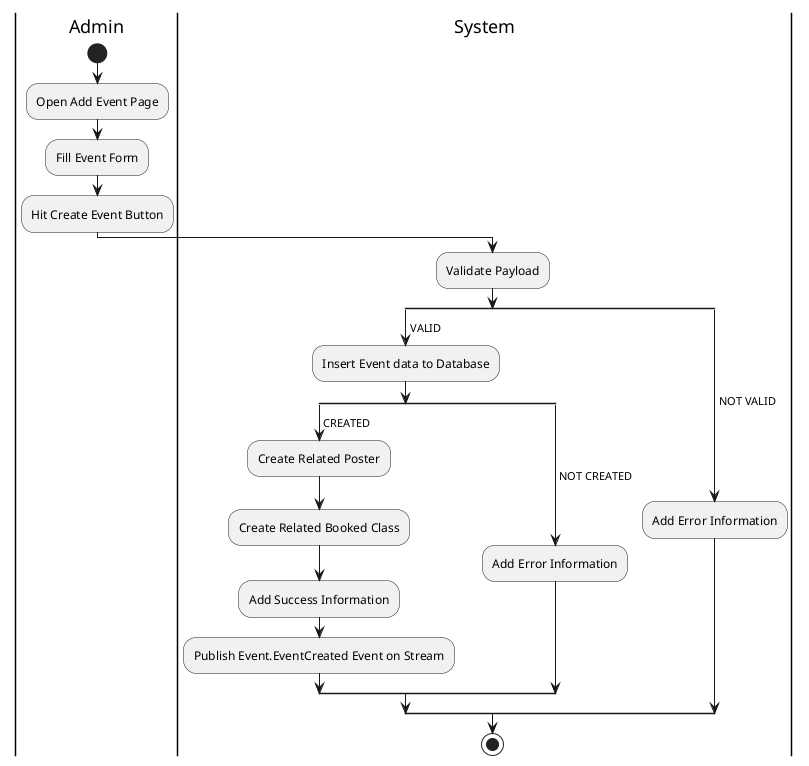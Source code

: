 @startuml CreateEvent

skinparam ConditionEndStyle hline
skinparam conditionStyle diamond
skinparam Monochrome true
skinparam Shadowing false

|Admin|
start
:Open Add Event Page;
:Fill Event Form;
:Hit Create Event Button;

|System|
:Validate Payload;
split
    -> VALID;
    :Insert Event data to Database;
    split
        -> CREATED;
        :Create Related Poster;
        :Create Related Booked Class;
        :Add Success Information;
        :Publish Event.EventCreated Event on Stream;
    split again
        -> NOT CREATED;
        :Add Error Information;
    end split
split again
    -> NOT VALID;
    :Add Error Information;
end split
stop

@enduml